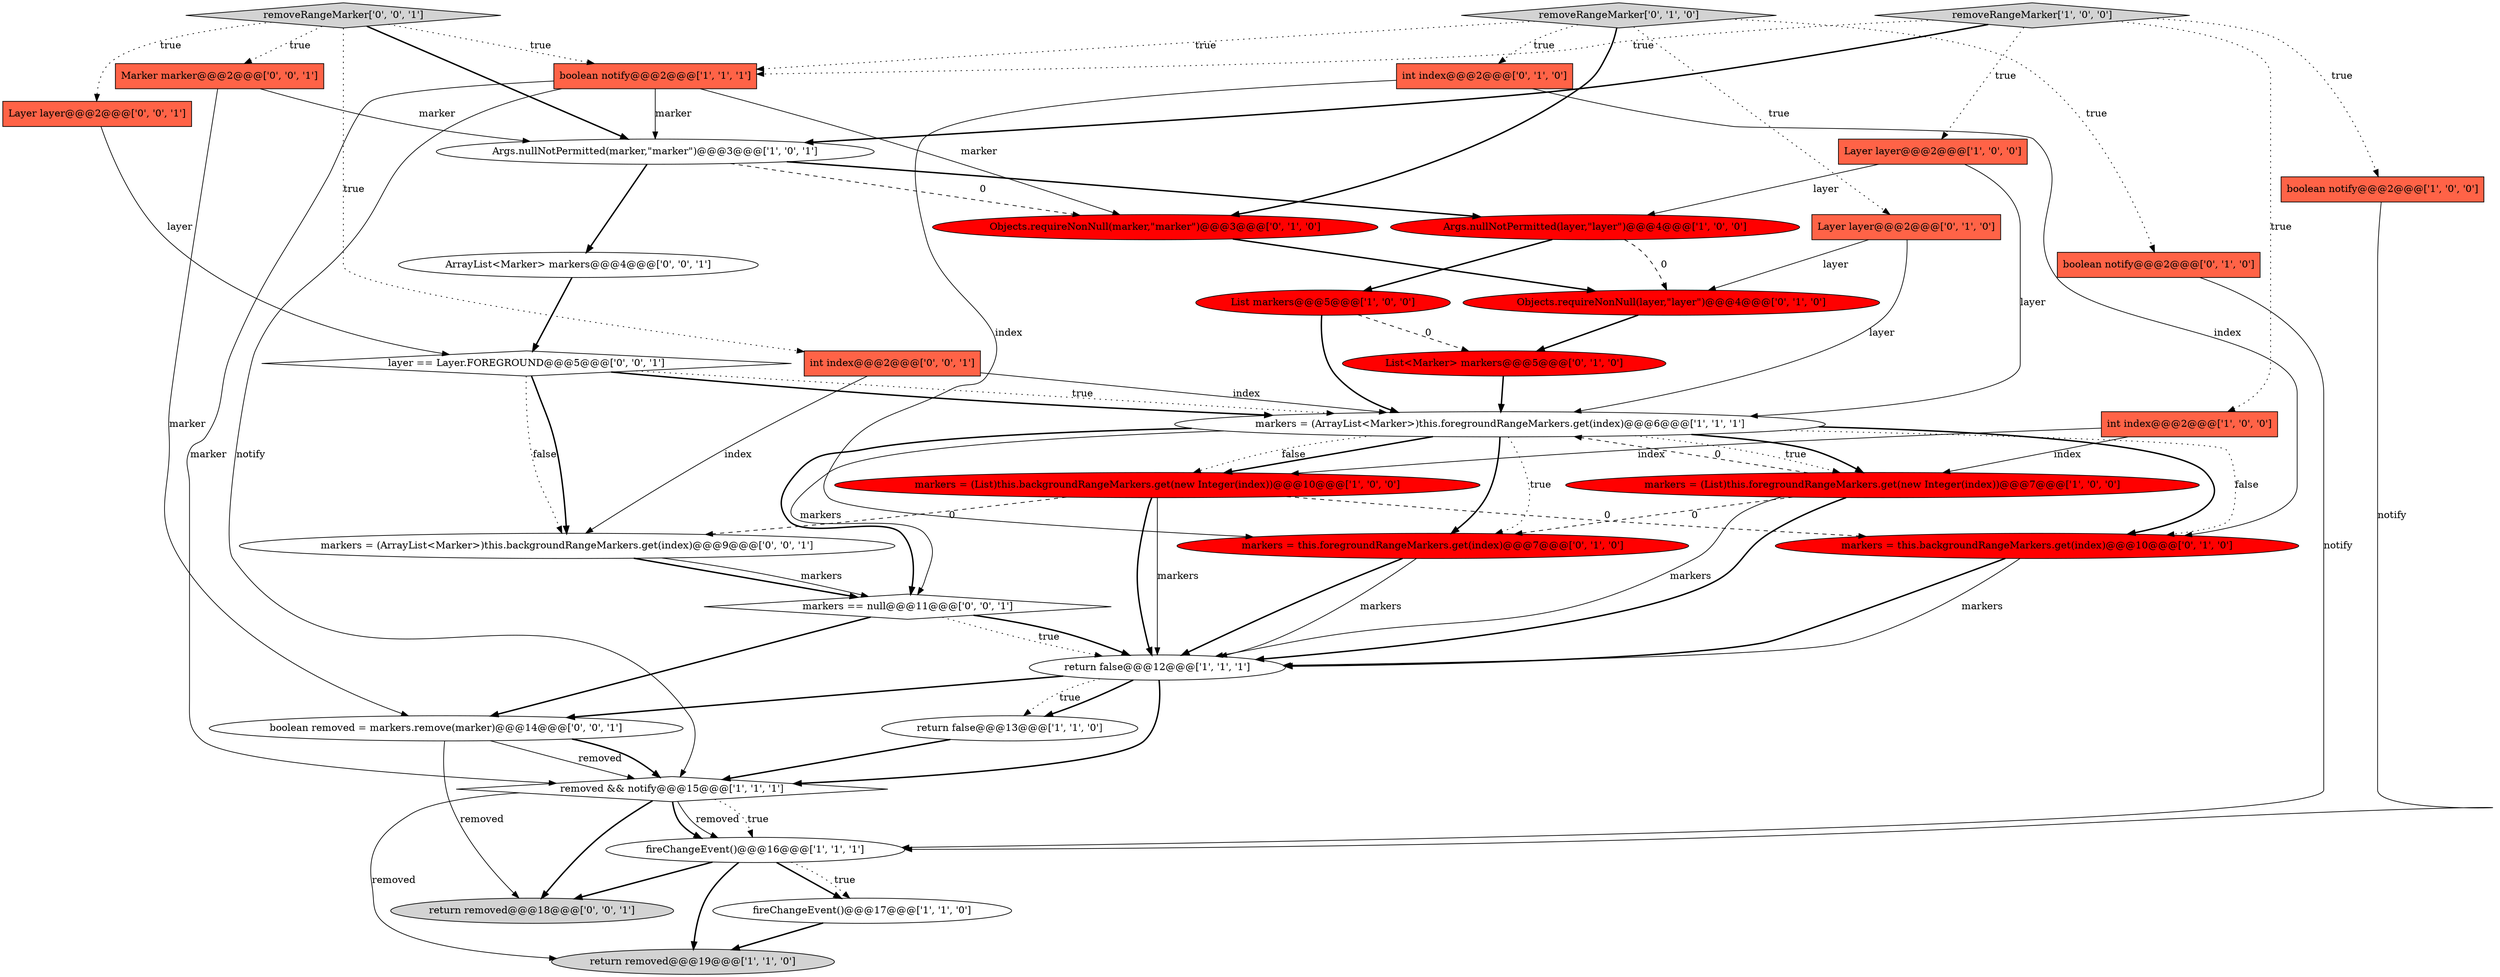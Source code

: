 digraph {
22 [style = filled, label = "int index@@@2@@@['0', '1', '0']", fillcolor = tomato, shape = box image = "AAA0AAABBB2BBB"];
32 [style = filled, label = "int index@@@2@@@['0', '0', '1']", fillcolor = tomato, shape = box image = "AAA0AAABBB3BBB"];
35 [style = filled, label = "removeRangeMarker['0', '0', '1']", fillcolor = lightgray, shape = diamond image = "AAA0AAABBB3BBB"];
8 [style = filled, label = "List markers@@@5@@@['1', '0', '0']", fillcolor = red, shape = ellipse image = "AAA1AAABBB1BBB"];
21 [style = filled, label = "List<Marker> markers@@@5@@@['0', '1', '0']", fillcolor = red, shape = ellipse image = "AAA1AAABBB2BBB"];
4 [style = filled, label = "return false@@@12@@@['1', '1', '1']", fillcolor = white, shape = ellipse image = "AAA0AAABBB1BBB"];
9 [style = filled, label = "fireChangeEvent()@@@16@@@['1', '1', '1']", fillcolor = white, shape = ellipse image = "AAA0AAABBB1BBB"];
23 [style = filled, label = "Objects.requireNonNull(layer,\"layer\")@@@4@@@['0', '1', '0']", fillcolor = red, shape = ellipse image = "AAA1AAABBB2BBB"];
20 [style = filled, label = "Layer layer@@@2@@@['0', '1', '0']", fillcolor = tomato, shape = box image = "AAA0AAABBB2BBB"];
29 [style = filled, label = "Layer layer@@@2@@@['0', '0', '1']", fillcolor = tomato, shape = box image = "AAA0AAABBB3BBB"];
10 [style = filled, label = "return removed@@@19@@@['1', '1', '0']", fillcolor = lightgray, shape = ellipse image = "AAA0AAABBB1BBB"];
28 [style = filled, label = "layer == Layer.FOREGROUND@@@5@@@['0', '0', '1']", fillcolor = white, shape = diamond image = "AAA0AAABBB3BBB"];
12 [style = filled, label = "Args.nullNotPermitted(marker,\"marker\")@@@3@@@['1', '0', '1']", fillcolor = white, shape = ellipse image = "AAA0AAABBB1BBB"];
25 [style = filled, label = "Objects.requireNonNull(marker,\"marker\")@@@3@@@['0', '1', '0']", fillcolor = red, shape = ellipse image = "AAA1AAABBB2BBB"];
0 [style = filled, label = "int index@@@2@@@['1', '0', '0']", fillcolor = tomato, shape = box image = "AAA0AAABBB1BBB"];
30 [style = filled, label = "Marker marker@@@2@@@['0', '0', '1']", fillcolor = tomato, shape = box image = "AAA0AAABBB3BBB"];
14 [style = filled, label = "fireChangeEvent()@@@17@@@['1', '1', '0']", fillcolor = white, shape = ellipse image = "AAA0AAABBB1BBB"];
1 [style = filled, label = "markers = (ArrayList<Marker>)this.foregroundRangeMarkers.get(index)@@@6@@@['1', '1', '1']", fillcolor = white, shape = ellipse image = "AAA0AAABBB1BBB"];
34 [style = filled, label = "markers == null@@@11@@@['0', '0', '1']", fillcolor = white, shape = diamond image = "AAA0AAABBB3BBB"];
16 [style = filled, label = "boolean notify@@@2@@@['1', '1', '1']", fillcolor = tomato, shape = box image = "AAA0AAABBB1BBB"];
11 [style = filled, label = "removeRangeMarker['1', '0', '0']", fillcolor = lightgray, shape = diamond image = "AAA0AAABBB1BBB"];
5 [style = filled, label = "removed && notify@@@15@@@['1', '1', '1']", fillcolor = white, shape = diamond image = "AAA0AAABBB1BBB"];
24 [style = filled, label = "markers = this.backgroundRangeMarkers.get(index)@@@10@@@['0', '1', '0']", fillcolor = red, shape = ellipse image = "AAA1AAABBB2BBB"];
27 [style = filled, label = "ArrayList<Marker> markers@@@4@@@['0', '0', '1']", fillcolor = white, shape = ellipse image = "AAA0AAABBB3BBB"];
7 [style = filled, label = "Layer layer@@@2@@@['1', '0', '0']", fillcolor = tomato, shape = box image = "AAA0AAABBB1BBB"];
3 [style = filled, label = "markers = (List)this.backgroundRangeMarkers.get(new Integer(index))@@@10@@@['1', '0', '0']", fillcolor = red, shape = ellipse image = "AAA1AAABBB1BBB"];
33 [style = filled, label = "boolean removed = markers.remove(marker)@@@14@@@['0', '0', '1']", fillcolor = white, shape = ellipse image = "AAA0AAABBB3BBB"];
31 [style = filled, label = "return removed@@@18@@@['0', '0', '1']", fillcolor = lightgray, shape = ellipse image = "AAA0AAABBB3BBB"];
26 [style = filled, label = "markers = (ArrayList<Marker>)this.backgroundRangeMarkers.get(index)@@@9@@@['0', '0', '1']", fillcolor = white, shape = ellipse image = "AAA0AAABBB3BBB"];
13 [style = filled, label = "return false@@@13@@@['1', '1', '0']", fillcolor = white, shape = ellipse image = "AAA0AAABBB1BBB"];
2 [style = filled, label = "boolean notify@@@2@@@['1', '0', '0']", fillcolor = tomato, shape = box image = "AAA0AAABBB1BBB"];
19 [style = filled, label = "boolean notify@@@2@@@['0', '1', '0']", fillcolor = tomato, shape = box image = "AAA0AAABBB2BBB"];
6 [style = filled, label = "Args.nullNotPermitted(layer,\"layer\")@@@4@@@['1', '0', '0']", fillcolor = red, shape = ellipse image = "AAA1AAABBB1BBB"];
15 [style = filled, label = "markers = (List)this.foregroundRangeMarkers.get(new Integer(index))@@@7@@@['1', '0', '0']", fillcolor = red, shape = ellipse image = "AAA1AAABBB1BBB"];
18 [style = filled, label = "removeRangeMarker['0', '1', '0']", fillcolor = lightgray, shape = diamond image = "AAA0AAABBB2BBB"];
17 [style = filled, label = "markers = this.foregroundRangeMarkers.get(index)@@@7@@@['0', '1', '0']", fillcolor = red, shape = ellipse image = "AAA1AAABBB2BBB"];
33->5 [style = solid, label="removed"];
32->1 [style = solid, label="index"];
5->9 [style = bold, label=""];
27->28 [style = bold, label=""];
26->34 [style = bold, label=""];
32->26 [style = solid, label="index"];
5->9 [style = solid, label="removed"];
1->34 [style = solid, label="markers"];
9->10 [style = bold, label=""];
18->20 [style = dotted, label="true"];
17->4 [style = solid, label="markers"];
3->4 [style = bold, label=""];
30->12 [style = solid, label="marker"];
35->16 [style = dotted, label="true"];
22->17 [style = solid, label="index"];
16->5 [style = solid, label="marker"];
8->1 [style = bold, label=""];
16->5 [style = solid, label="notify"];
29->28 [style = solid, label="layer"];
11->2 [style = dotted, label="true"];
16->12 [style = solid, label="marker"];
11->0 [style = dotted, label="true"];
21->1 [style = bold, label=""];
9->14 [style = bold, label=""];
5->9 [style = dotted, label="true"];
28->26 [style = dotted, label="false"];
15->4 [style = solid, label="markers"];
35->12 [style = bold, label=""];
16->25 [style = solid, label="marker"];
11->7 [style = dotted, label="true"];
18->16 [style = dotted, label="true"];
3->24 [style = dashed, label="0"];
34->33 [style = bold, label=""];
19->9 [style = solid, label="notify"];
14->10 [style = bold, label=""];
11->12 [style = bold, label=""];
5->10 [style = solid, label="removed"];
35->30 [style = dotted, label="true"];
20->23 [style = solid, label="layer"];
1->17 [style = bold, label=""];
22->24 [style = solid, label="index"];
4->13 [style = dotted, label="true"];
1->15 [style = dotted, label="true"];
33->31 [style = solid, label="removed"];
13->5 [style = bold, label=""];
18->25 [style = bold, label=""];
11->16 [style = dotted, label="true"];
15->17 [style = dashed, label="0"];
26->34 [style = solid, label="markers"];
35->29 [style = dotted, label="true"];
3->26 [style = dashed, label="0"];
1->17 [style = dotted, label="true"];
3->4 [style = solid, label="markers"];
9->31 [style = bold, label=""];
4->13 [style = bold, label=""];
0->3 [style = solid, label="index"];
24->4 [style = solid, label="markers"];
1->3 [style = bold, label=""];
18->19 [style = dotted, label="true"];
28->26 [style = bold, label=""];
33->5 [style = bold, label=""];
4->33 [style = bold, label=""];
28->1 [style = dotted, label="true"];
1->24 [style = dotted, label="false"];
0->15 [style = solid, label="index"];
20->1 [style = solid, label="layer"];
1->34 [style = bold, label=""];
30->33 [style = solid, label="marker"];
34->4 [style = dotted, label="true"];
15->1 [style = dashed, label="0"];
4->5 [style = bold, label=""];
12->27 [style = bold, label=""];
17->4 [style = bold, label=""];
18->22 [style = dotted, label="true"];
1->3 [style = dotted, label="false"];
25->23 [style = bold, label=""];
1->15 [style = bold, label=""];
28->1 [style = bold, label=""];
8->21 [style = dashed, label="0"];
12->6 [style = bold, label=""];
7->6 [style = solid, label="layer"];
9->14 [style = dotted, label="true"];
24->4 [style = bold, label=""];
12->25 [style = dashed, label="0"];
7->1 [style = solid, label="layer"];
23->21 [style = bold, label=""];
5->31 [style = bold, label=""];
1->24 [style = bold, label=""];
2->9 [style = solid, label="notify"];
6->8 [style = bold, label=""];
15->4 [style = bold, label=""];
34->4 [style = bold, label=""];
6->23 [style = dashed, label="0"];
35->32 [style = dotted, label="true"];
}
